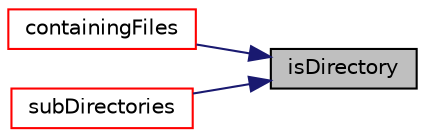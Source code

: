 digraph "isDirectory"
{
 // LATEX_PDF_SIZE
  edge [fontname="Helvetica",fontsize="10",labelfontname="Helvetica",labelfontsize="10"];
  node [fontname="Helvetica",fontsize="10",shape=record];
  rankdir="RL";
  Node1 [label="isDirectory",height=0.2,width=0.4,color="black", fillcolor="grey75", style="filled", fontcolor="black",tooltip="Free function to check if the path is dir path."];
  Node1 -> Node2 [dir="back",color="midnightblue",fontsize="10",style="solid",fontname="Helvetica"];
  Node2 [label="containingFiles",height=0.2,width=0.4,color="red", fillcolor="white", style="filled",URL="$namespacepFlow.html#a79c4a81c7fb0a27aabdb1b4a73c750d8",tooltip="A list of file paths that exist in the path."];
  Node1 -> Node9 [dir="back",color="midnightblue",fontsize="10",style="solid",fontname="Helvetica"];
  Node9 [label="subDirectories",height=0.2,width=0.4,color="red", fillcolor="white", style="filled",URL="$namespacepFlow.html#ae21b012a6bc672b99ddbb629f4ecce09",tooltip="A list of sub-directories that exist in path."];
}
